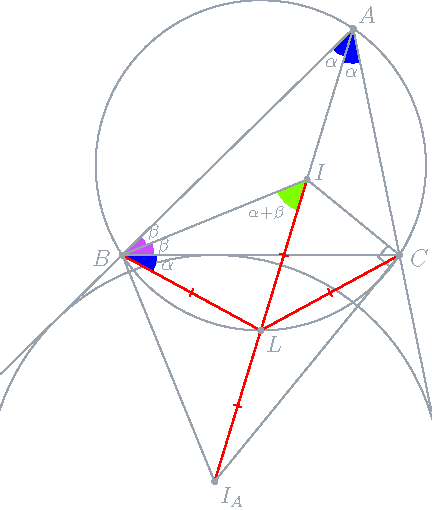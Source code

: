 import geometry;
size(9cm);

triangle t = triangleabc(5, 7, 6);

point A = t.C;
point B = t.A;
point C = t.B;

point I = incircle(t).C;

circle w = circle(t);

circle g = excircle(t.AB);

point Ia = g.C;

point L = intersectionpoints(line(A, I), w)[0];

pen penColor = rgb("98a3ad");

//draw

draw(Label(), w, penColor);
clipdraw(Label(), g, penColor);


markangle(Label("$\alpha$", fontsize(10) + penColor), B, A, I, blue, n=1, radius=5mm, Fill(blue));
markangle(Label("$\alpha$", fontsize(10) + penColor), I, A, C, blue, n=1, radius=6mm, Fill(blue));
markangle(Label("$\alpha$", fontsize(10) + penColor), L, B, C, blue, n=1, radius=6mm, Fill(blue));

markangle(Label("$\beta$", fontsize(9) + penColor), I, B, A, yellow*0.3+purple, n=1, radius=4.5mm, Fill(yellow*0.3+purple));
markangle(Label("$\beta$", fontsize(9) + penColor), C, B, I, yellow*0.3+purple, n=1, radius=5.5mm, Fill(yellow*0.3+purple));

markrightangle(I, C, Ia, 7.5, penColor);
markangle(Label("$\alpha \! + \! \beta$", fontsize(7.5) + penColor), B, I, L, yellow+green, n=1, 
radius=5.5mm, Fill(yellow+green));

draw(segment(B, C), penColor);
draw(line(A, false, B), penColor);
draw(line(A, false, C), penColor);

draw(segment(I, L),  linewidth(0.7)+red, StickIntervalMarker(1, 1, 4, red));
draw(segment(Ia, L), linewidth(0.7)+red, StickIntervalMarker(1, 1, 4, red));
draw(segment(B, L),  linewidth(0.7)+red, StickIntervalMarker(1, 1, 4, red));
draw(segment(C, L),  linewidth(0.7)+red, StickIntervalMarker(1, 1, 4, red));
draw(segment(A, I),  penColor);
draw(segment(B, I),  penColor);
draw(segment(B, Ia), penColor);
draw(segment(C, Ia), penColor);
draw(segment(C, I),  penColor);


dot("$A$", A, N*0.7+E*0.7, fontsize(12) + penColor);
dot("$B$", B, W*1.5+S*0.2, fontsize(12) + penColor);
dot("$C$", C, E*1.5+S*0.2, fontsize(12) + penColor);
dot("$I$", I, N*0.5+E, fontsize(12) + penColor);
dot("$L$", L, SE, fontsize(12) + penColor);
dot("$I_A$", Ia, SE, fontsize(12) + penColor);


draw(box((0, 0), (-2.62, -1)), invisible);

